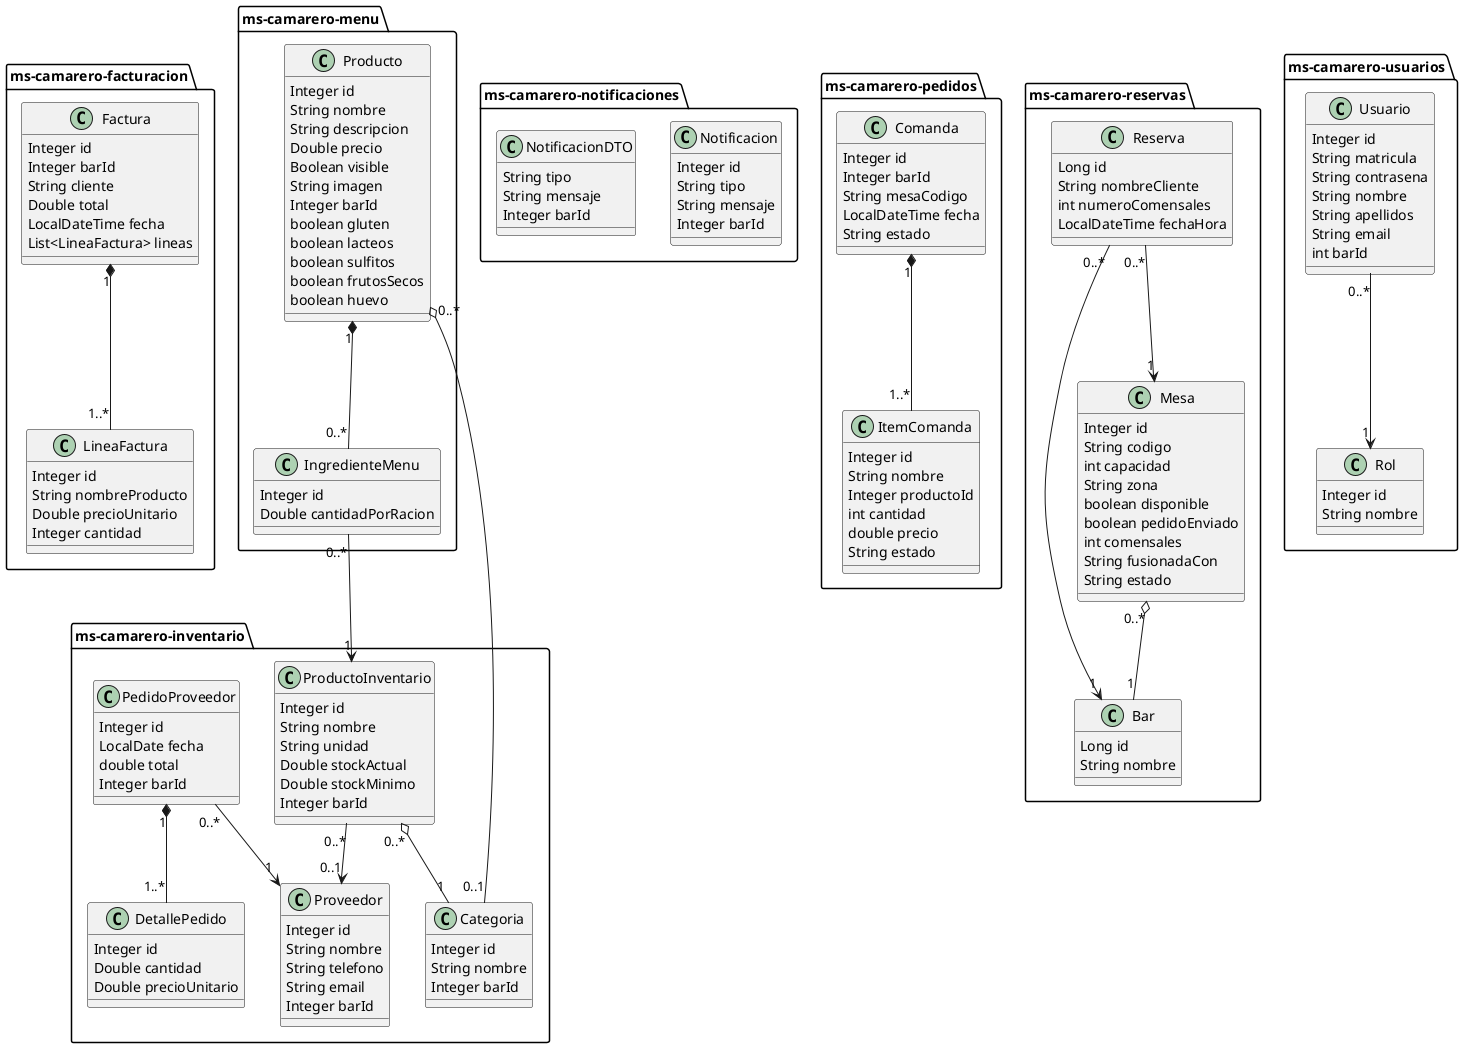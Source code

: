 
@startuml
skinparam classAttributeIconSize 0

package "ms-camarero-facturacion" {
  class Factura {
    Integer id
    Integer barId
    String cliente
    Double total
    LocalDateTime fecha
    List<LineaFactura> lineas
  }
  class LineaFactura {
    Integer id
    String nombreProducto
    Double precioUnitario
    Integer cantidad
  }
}

package "ms-camarero-inventario" {
  class Categoria {
    Integer id
    String nombre
    Integer barId
  }
  class ProductoInventario {
    Integer id
    String nombre
    String unidad
    Double stockActual
    Double stockMinimo
    Integer barId
  }
  class PedidoProveedor {
    Integer id
    LocalDate fecha
    double total
    Integer barId
  }
  class DetallePedido {
    Integer id
    Double cantidad
    Double precioUnitario
  }
  class Proveedor {
    Integer id
    String nombre
    String telefono
    String email
    Integer barId
  }
}

package "ms-camarero-menu" {
  class Producto {
    Integer id
    String nombre
    String descripcion
    Double precio
    Boolean visible
    String imagen
    Integer barId
    boolean gluten
    boolean lacteos
    boolean sulfitos
    boolean frutosSecos
    boolean huevo
  }
  class IngredienteMenu {
    Integer id
    Double cantidadPorRacion
  }
}

package "ms-camarero-notificaciones" {
  class Notificacion {
    Integer id
    String tipo
    String mensaje
    Integer barId
  }
  class NotificacionDTO {
    String tipo
    String mensaje
    Integer barId
  }
}

package "ms-camarero-pedidos" {
  class Comanda {
    Integer id
    Integer barId
    String mesaCodigo
    LocalDateTime fecha
    String estado
  }
  class ItemComanda {
    Integer id
    String nombre
    Integer productoId
    int cantidad
    double precio
    String estado
  }
}

package "ms-camarero-reservas" {
  class Bar {
    Long id
    String nombre
  }
  class Mesa {
    Integer id
    String codigo
    int capacidad
    String zona
    boolean disponible
    boolean pedidoEnviado
    int comensales
    String fusionadaCon
    String estado
  }
  class Reserva {
    Long id
    String nombreCliente
    int numeroComensales
    LocalDateTime fechaHora
  }
}

package "ms-camarero-usuarios" {
  class Usuario {
    Integer id
    String matricula
    String contrasena
    String nombre
    String apellidos
    String email
    int barId
  }
  class Rol {
    Integer id
    String nombre
  }
}

' Relaciones
Factura "1" *-- "1..*" LineaFactura
ProductoInventario "0..*" o-- "1" Categoria
ProductoInventario "0..*" --> "0..1" Proveedor
PedidoProveedor "1" *-- "1..*" DetallePedido
PedidoProveedor "0..*" --> "1" Proveedor
Producto "0..*" o-- "0..1" Categoria
Producto "1" *-- "0..*" IngredienteMenu
IngredienteMenu "0..*" --> "1" ProductoInventario
Comanda "1" *-- "1..*" ItemComanda
Mesa "0..*" o-- "1" Bar
Reserva "0..*" --> "1" Bar
Reserva "0..*" --> "1" Mesa
Usuario "0..*" --> "1" Rol

@enduml
